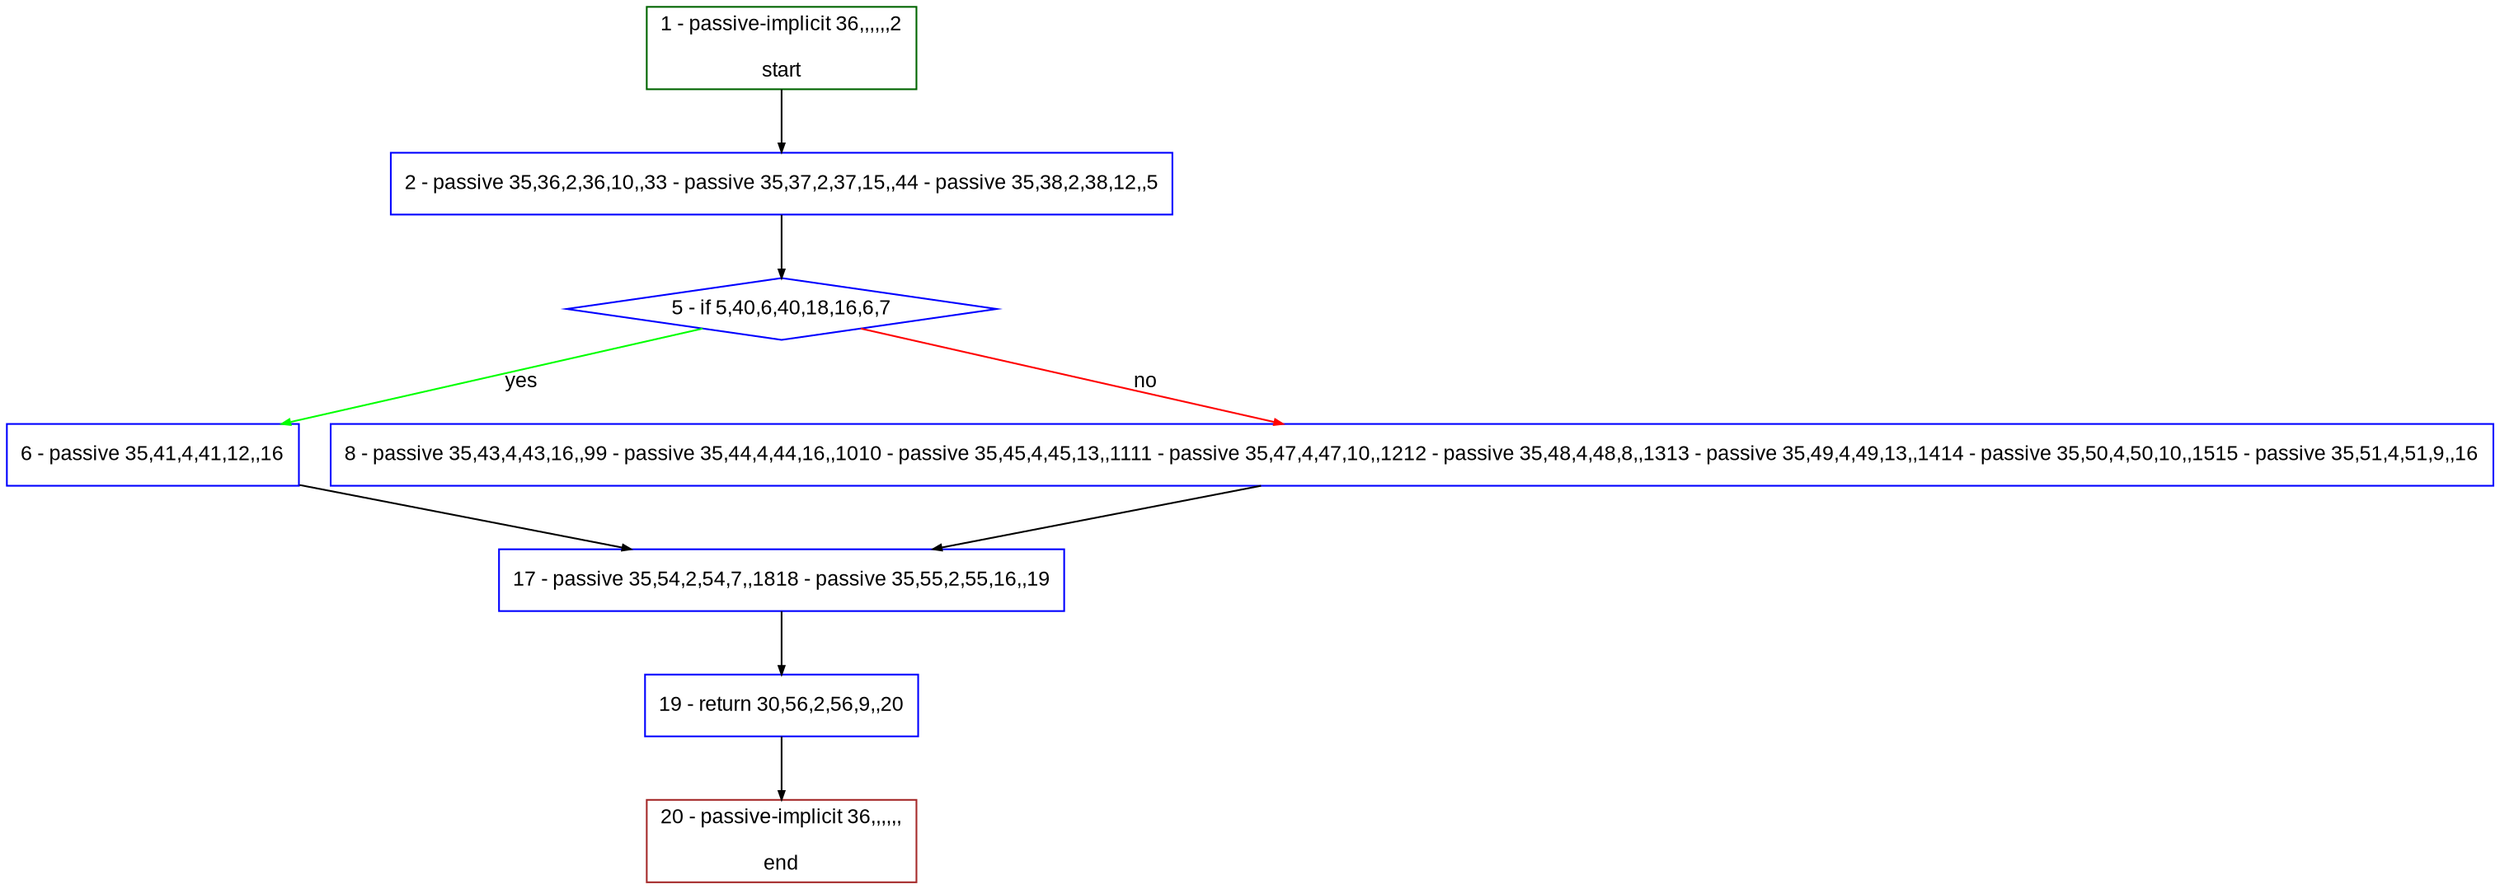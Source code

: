 digraph "" {
  graph [bgcolor="white", fillcolor="#FFFFCC", pack="true", packmode="clust", fontname="Arial", label="", fontsize="12", compound="true", style="rounded,filled"];
  node [node_initialized="no", fillcolor="white", fontname="Arial", label="", color="grey", fontsize="12", fixedsize="false", compound="true", shape="rectangle", style="filled"];
  edge [arrowtail="none", lhead="", fontcolor="black", fontname="Arial", label="", color="black", fontsize="12", arrowhead="normal", arrowsize="0.5", compound="true", ltail="", dir="forward"];
  __N1 [fillcolor="#ffffff", label="2 - passive 35,36,2,36,10,,33 - passive 35,37,2,37,15,,44 - passive 35,38,2,38,12,,5", color="#0000ff", shape="box", style="filled"];
  __N2 [fillcolor="#ffffff", label="1 - passive-implicit 36,,,,,,2\n\nstart", color="#006400", shape="box", style="filled"];
  __N3 [fillcolor="#ffffff", label="5 - if 5,40,6,40,18,16,6,7", color="#0000ff", shape="diamond", style="filled"];
  __N4 [fillcolor="#ffffff", label="6 - passive 35,41,4,41,12,,16", color="#0000ff", shape="box", style="filled"];
  __N5 [fillcolor="#ffffff", label="8 - passive 35,43,4,43,16,,99 - passive 35,44,4,44,16,,1010 - passive 35,45,4,45,13,,1111 - passive 35,47,4,47,10,,1212 - passive 35,48,4,48,8,,1313 - passive 35,49,4,49,13,,1414 - passive 35,50,4,50,10,,1515 - passive 35,51,4,51,9,,16", color="#0000ff", shape="box", style="filled"];
  __N6 [fillcolor="#ffffff", label="17 - passive 35,54,2,54,7,,1818 - passive 35,55,2,55,16,,19", color="#0000ff", shape="box", style="filled"];
  __N7 [fillcolor="#ffffff", label="19 - return 30,56,2,56,9,,20", color="#0000ff", shape="box", style="filled"];
  __N8 [fillcolor="#ffffff", label="20 - passive-implicit 36,,,,,,\n\nend", color="#a52a2a", shape="box", style="filled"];
  __N2 -> __N1 [arrowtail="none", color="#000000", label="", arrowhead="normal", dir="forward"];
  __N1 -> __N3 [arrowtail="none", color="#000000", label="", arrowhead="normal", dir="forward"];
  __N3 -> __N4 [arrowtail="none", color="#00ff00", label="yes", arrowhead="normal", dir="forward"];
  __N3 -> __N5 [arrowtail="none", color="#ff0000", label="no", arrowhead="normal", dir="forward"];
  __N4 -> __N6 [arrowtail="none", color="#000000", label="", arrowhead="normal", dir="forward"];
  __N5 -> __N6 [arrowtail="none", color="#000000", label="", arrowhead="normal", dir="forward"];
  __N6 -> __N7 [arrowtail="none", color="#000000", label="", arrowhead="normal", dir="forward"];
  __N7 -> __N8 [arrowtail="none", color="#000000", label="", arrowhead="normal", dir="forward"];
}
